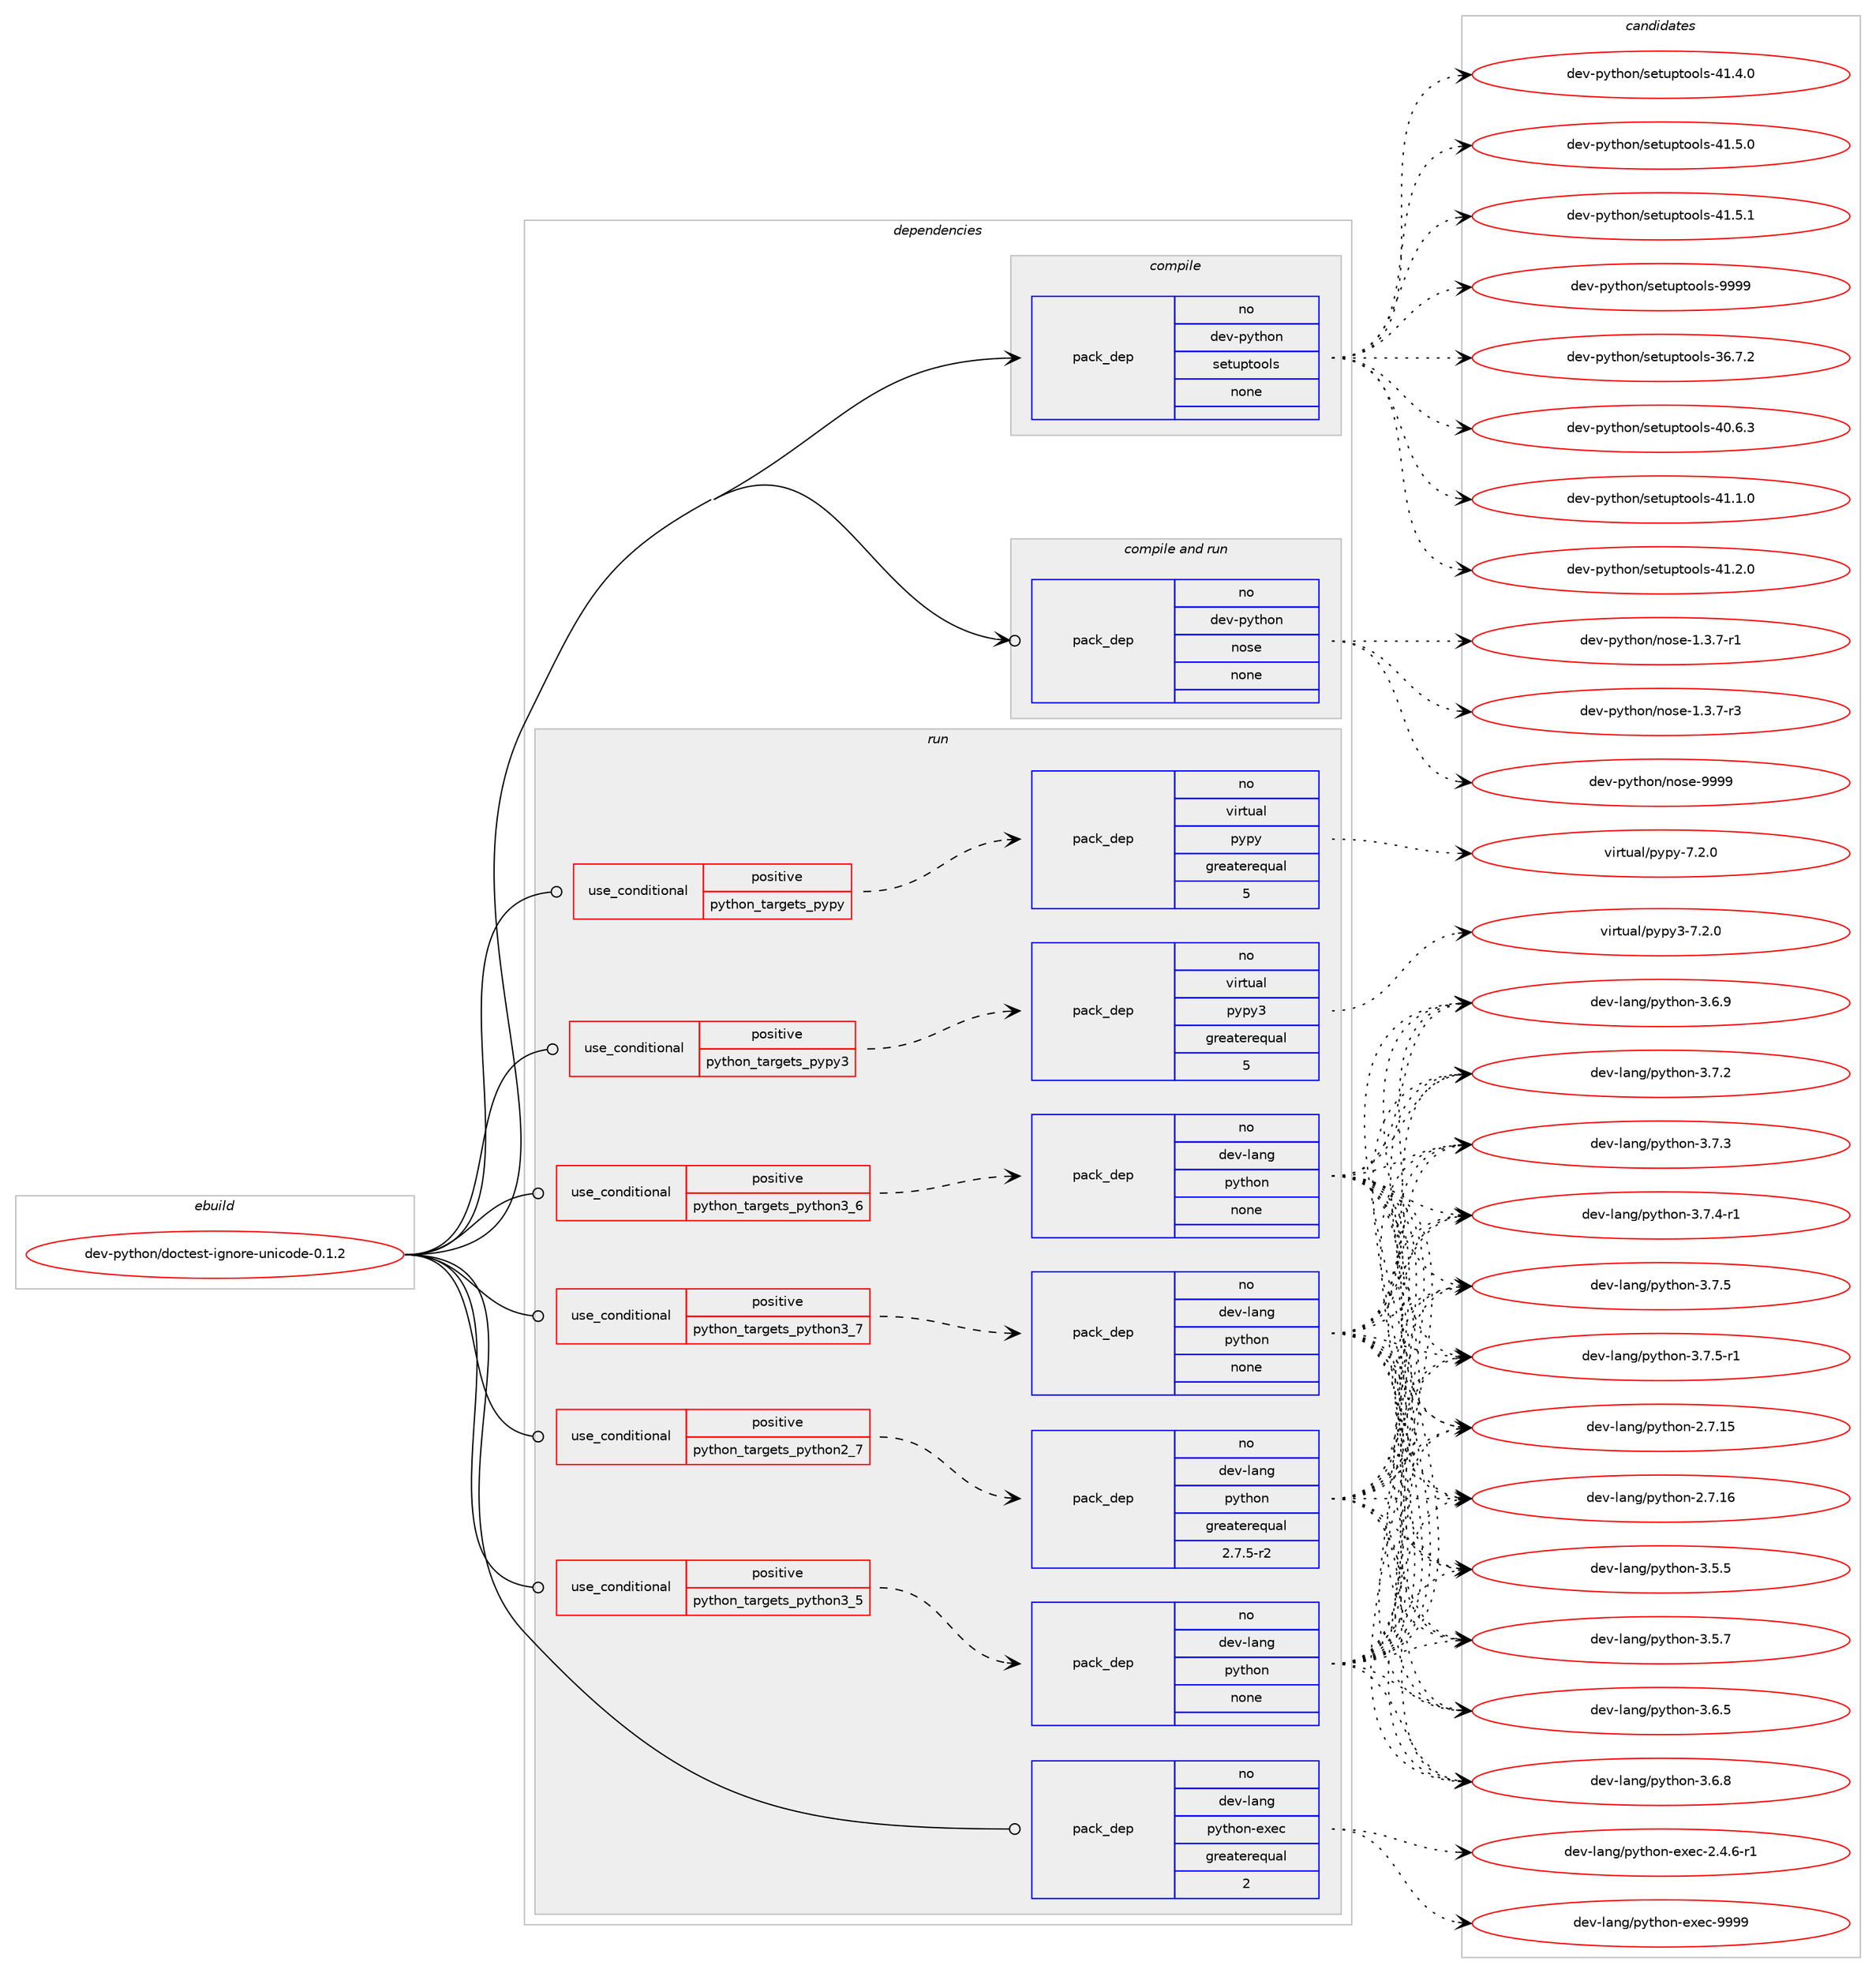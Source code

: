 digraph prolog {

# *************
# Graph options
# *************

newrank=true;
concentrate=true;
compound=true;
graph [rankdir=LR,fontname=Helvetica,fontsize=10,ranksep=1.5];#, ranksep=2.5, nodesep=0.2];
edge  [arrowhead=vee];
node  [fontname=Helvetica,fontsize=10];

# **********
# The ebuild
# **********

subgraph cluster_leftcol {
color=gray;
rank=same;
label=<<i>ebuild</i>>;
id [label="dev-python/doctest-ignore-unicode-0.1.2", color=red, width=4, href="../dev-python/doctest-ignore-unicode-0.1.2.svg"];
}

# ****************
# The dependencies
# ****************

subgraph cluster_midcol {
color=gray;
label=<<i>dependencies</i>>;
subgraph cluster_compile {
fillcolor="#eeeeee";
style=filled;
label=<<i>compile</i>>;
subgraph pack452063 {
dependency602606 [label=<<TABLE BORDER="0" CELLBORDER="1" CELLSPACING="0" CELLPADDING="4" WIDTH="220"><TR><TD ROWSPAN="6" CELLPADDING="30">pack_dep</TD></TR><TR><TD WIDTH="110">no</TD></TR><TR><TD>dev-python</TD></TR><TR><TD>setuptools</TD></TR><TR><TD>none</TD></TR><TR><TD></TD></TR></TABLE>>, shape=none, color=blue];
}
id:e -> dependency602606:w [weight=20,style="solid",arrowhead="vee"];
}
subgraph cluster_compileandrun {
fillcolor="#eeeeee";
style=filled;
label=<<i>compile and run</i>>;
subgraph pack452064 {
dependency602607 [label=<<TABLE BORDER="0" CELLBORDER="1" CELLSPACING="0" CELLPADDING="4" WIDTH="220"><TR><TD ROWSPAN="6" CELLPADDING="30">pack_dep</TD></TR><TR><TD WIDTH="110">no</TD></TR><TR><TD>dev-python</TD></TR><TR><TD>nose</TD></TR><TR><TD>none</TD></TR><TR><TD></TD></TR></TABLE>>, shape=none, color=blue];
}
id:e -> dependency602607:w [weight=20,style="solid",arrowhead="odotvee"];
}
subgraph cluster_run {
fillcolor="#eeeeee";
style=filled;
label=<<i>run</i>>;
subgraph cond138749 {
dependency602608 [label=<<TABLE BORDER="0" CELLBORDER="1" CELLSPACING="0" CELLPADDING="4"><TR><TD ROWSPAN="3" CELLPADDING="10">use_conditional</TD></TR><TR><TD>positive</TD></TR><TR><TD>python_targets_pypy</TD></TR></TABLE>>, shape=none, color=red];
subgraph pack452065 {
dependency602609 [label=<<TABLE BORDER="0" CELLBORDER="1" CELLSPACING="0" CELLPADDING="4" WIDTH="220"><TR><TD ROWSPAN="6" CELLPADDING="30">pack_dep</TD></TR><TR><TD WIDTH="110">no</TD></TR><TR><TD>virtual</TD></TR><TR><TD>pypy</TD></TR><TR><TD>greaterequal</TD></TR><TR><TD>5</TD></TR></TABLE>>, shape=none, color=blue];
}
dependency602608:e -> dependency602609:w [weight=20,style="dashed",arrowhead="vee"];
}
id:e -> dependency602608:w [weight=20,style="solid",arrowhead="odot"];
subgraph cond138750 {
dependency602610 [label=<<TABLE BORDER="0" CELLBORDER="1" CELLSPACING="0" CELLPADDING="4"><TR><TD ROWSPAN="3" CELLPADDING="10">use_conditional</TD></TR><TR><TD>positive</TD></TR><TR><TD>python_targets_pypy3</TD></TR></TABLE>>, shape=none, color=red];
subgraph pack452066 {
dependency602611 [label=<<TABLE BORDER="0" CELLBORDER="1" CELLSPACING="0" CELLPADDING="4" WIDTH="220"><TR><TD ROWSPAN="6" CELLPADDING="30">pack_dep</TD></TR><TR><TD WIDTH="110">no</TD></TR><TR><TD>virtual</TD></TR><TR><TD>pypy3</TD></TR><TR><TD>greaterequal</TD></TR><TR><TD>5</TD></TR></TABLE>>, shape=none, color=blue];
}
dependency602610:e -> dependency602611:w [weight=20,style="dashed",arrowhead="vee"];
}
id:e -> dependency602610:w [weight=20,style="solid",arrowhead="odot"];
subgraph cond138751 {
dependency602612 [label=<<TABLE BORDER="0" CELLBORDER="1" CELLSPACING="0" CELLPADDING="4"><TR><TD ROWSPAN="3" CELLPADDING="10">use_conditional</TD></TR><TR><TD>positive</TD></TR><TR><TD>python_targets_python2_7</TD></TR></TABLE>>, shape=none, color=red];
subgraph pack452067 {
dependency602613 [label=<<TABLE BORDER="0" CELLBORDER="1" CELLSPACING="0" CELLPADDING="4" WIDTH="220"><TR><TD ROWSPAN="6" CELLPADDING="30">pack_dep</TD></TR><TR><TD WIDTH="110">no</TD></TR><TR><TD>dev-lang</TD></TR><TR><TD>python</TD></TR><TR><TD>greaterequal</TD></TR><TR><TD>2.7.5-r2</TD></TR></TABLE>>, shape=none, color=blue];
}
dependency602612:e -> dependency602613:w [weight=20,style="dashed",arrowhead="vee"];
}
id:e -> dependency602612:w [weight=20,style="solid",arrowhead="odot"];
subgraph cond138752 {
dependency602614 [label=<<TABLE BORDER="0" CELLBORDER="1" CELLSPACING="0" CELLPADDING="4"><TR><TD ROWSPAN="3" CELLPADDING="10">use_conditional</TD></TR><TR><TD>positive</TD></TR><TR><TD>python_targets_python3_5</TD></TR></TABLE>>, shape=none, color=red];
subgraph pack452068 {
dependency602615 [label=<<TABLE BORDER="0" CELLBORDER="1" CELLSPACING="0" CELLPADDING="4" WIDTH="220"><TR><TD ROWSPAN="6" CELLPADDING="30">pack_dep</TD></TR><TR><TD WIDTH="110">no</TD></TR><TR><TD>dev-lang</TD></TR><TR><TD>python</TD></TR><TR><TD>none</TD></TR><TR><TD></TD></TR></TABLE>>, shape=none, color=blue];
}
dependency602614:e -> dependency602615:w [weight=20,style="dashed",arrowhead="vee"];
}
id:e -> dependency602614:w [weight=20,style="solid",arrowhead="odot"];
subgraph cond138753 {
dependency602616 [label=<<TABLE BORDER="0" CELLBORDER="1" CELLSPACING="0" CELLPADDING="4"><TR><TD ROWSPAN="3" CELLPADDING="10">use_conditional</TD></TR><TR><TD>positive</TD></TR><TR><TD>python_targets_python3_6</TD></TR></TABLE>>, shape=none, color=red];
subgraph pack452069 {
dependency602617 [label=<<TABLE BORDER="0" CELLBORDER="1" CELLSPACING="0" CELLPADDING="4" WIDTH="220"><TR><TD ROWSPAN="6" CELLPADDING="30">pack_dep</TD></TR><TR><TD WIDTH="110">no</TD></TR><TR><TD>dev-lang</TD></TR><TR><TD>python</TD></TR><TR><TD>none</TD></TR><TR><TD></TD></TR></TABLE>>, shape=none, color=blue];
}
dependency602616:e -> dependency602617:w [weight=20,style="dashed",arrowhead="vee"];
}
id:e -> dependency602616:w [weight=20,style="solid",arrowhead="odot"];
subgraph cond138754 {
dependency602618 [label=<<TABLE BORDER="0" CELLBORDER="1" CELLSPACING="0" CELLPADDING="4"><TR><TD ROWSPAN="3" CELLPADDING="10">use_conditional</TD></TR><TR><TD>positive</TD></TR><TR><TD>python_targets_python3_7</TD></TR></TABLE>>, shape=none, color=red];
subgraph pack452070 {
dependency602619 [label=<<TABLE BORDER="0" CELLBORDER="1" CELLSPACING="0" CELLPADDING="4" WIDTH="220"><TR><TD ROWSPAN="6" CELLPADDING="30">pack_dep</TD></TR><TR><TD WIDTH="110">no</TD></TR><TR><TD>dev-lang</TD></TR><TR><TD>python</TD></TR><TR><TD>none</TD></TR><TR><TD></TD></TR></TABLE>>, shape=none, color=blue];
}
dependency602618:e -> dependency602619:w [weight=20,style="dashed",arrowhead="vee"];
}
id:e -> dependency602618:w [weight=20,style="solid",arrowhead="odot"];
subgraph pack452071 {
dependency602620 [label=<<TABLE BORDER="0" CELLBORDER="1" CELLSPACING="0" CELLPADDING="4" WIDTH="220"><TR><TD ROWSPAN="6" CELLPADDING="30">pack_dep</TD></TR><TR><TD WIDTH="110">no</TD></TR><TR><TD>dev-lang</TD></TR><TR><TD>python-exec</TD></TR><TR><TD>greaterequal</TD></TR><TR><TD>2</TD></TR></TABLE>>, shape=none, color=blue];
}
id:e -> dependency602620:w [weight=20,style="solid",arrowhead="odot"];
}
}

# **************
# The candidates
# **************

subgraph cluster_choices {
rank=same;
color=gray;
label=<<i>candidates</i>>;

subgraph choice452063 {
color=black;
nodesep=1;
choice100101118451121211161041111104711510111611711211611111110811545515446554650 [label="dev-python/setuptools-36.7.2", color=red, width=4,href="../dev-python/setuptools-36.7.2.svg"];
choice100101118451121211161041111104711510111611711211611111110811545524846544651 [label="dev-python/setuptools-40.6.3", color=red, width=4,href="../dev-python/setuptools-40.6.3.svg"];
choice100101118451121211161041111104711510111611711211611111110811545524946494648 [label="dev-python/setuptools-41.1.0", color=red, width=4,href="../dev-python/setuptools-41.1.0.svg"];
choice100101118451121211161041111104711510111611711211611111110811545524946504648 [label="dev-python/setuptools-41.2.0", color=red, width=4,href="../dev-python/setuptools-41.2.0.svg"];
choice100101118451121211161041111104711510111611711211611111110811545524946524648 [label="dev-python/setuptools-41.4.0", color=red, width=4,href="../dev-python/setuptools-41.4.0.svg"];
choice100101118451121211161041111104711510111611711211611111110811545524946534648 [label="dev-python/setuptools-41.5.0", color=red, width=4,href="../dev-python/setuptools-41.5.0.svg"];
choice100101118451121211161041111104711510111611711211611111110811545524946534649 [label="dev-python/setuptools-41.5.1", color=red, width=4,href="../dev-python/setuptools-41.5.1.svg"];
choice10010111845112121116104111110471151011161171121161111111081154557575757 [label="dev-python/setuptools-9999", color=red, width=4,href="../dev-python/setuptools-9999.svg"];
dependency602606:e -> choice100101118451121211161041111104711510111611711211611111110811545515446554650:w [style=dotted,weight="100"];
dependency602606:e -> choice100101118451121211161041111104711510111611711211611111110811545524846544651:w [style=dotted,weight="100"];
dependency602606:e -> choice100101118451121211161041111104711510111611711211611111110811545524946494648:w [style=dotted,weight="100"];
dependency602606:e -> choice100101118451121211161041111104711510111611711211611111110811545524946504648:w [style=dotted,weight="100"];
dependency602606:e -> choice100101118451121211161041111104711510111611711211611111110811545524946524648:w [style=dotted,weight="100"];
dependency602606:e -> choice100101118451121211161041111104711510111611711211611111110811545524946534648:w [style=dotted,weight="100"];
dependency602606:e -> choice100101118451121211161041111104711510111611711211611111110811545524946534649:w [style=dotted,weight="100"];
dependency602606:e -> choice10010111845112121116104111110471151011161171121161111111081154557575757:w [style=dotted,weight="100"];
}
subgraph choice452064 {
color=black;
nodesep=1;
choice10010111845112121116104111110471101111151014549465146554511449 [label="dev-python/nose-1.3.7-r1", color=red, width=4,href="../dev-python/nose-1.3.7-r1.svg"];
choice10010111845112121116104111110471101111151014549465146554511451 [label="dev-python/nose-1.3.7-r3", color=red, width=4,href="../dev-python/nose-1.3.7-r3.svg"];
choice10010111845112121116104111110471101111151014557575757 [label="dev-python/nose-9999", color=red, width=4,href="../dev-python/nose-9999.svg"];
dependency602607:e -> choice10010111845112121116104111110471101111151014549465146554511449:w [style=dotted,weight="100"];
dependency602607:e -> choice10010111845112121116104111110471101111151014549465146554511451:w [style=dotted,weight="100"];
dependency602607:e -> choice10010111845112121116104111110471101111151014557575757:w [style=dotted,weight="100"];
}
subgraph choice452065 {
color=black;
nodesep=1;
choice1181051141161179710847112121112121455546504648 [label="virtual/pypy-7.2.0", color=red, width=4,href="../virtual/pypy-7.2.0.svg"];
dependency602609:e -> choice1181051141161179710847112121112121455546504648:w [style=dotted,weight="100"];
}
subgraph choice452066 {
color=black;
nodesep=1;
choice118105114116117971084711212111212151455546504648 [label="virtual/pypy3-7.2.0", color=red, width=4,href="../virtual/pypy3-7.2.0.svg"];
dependency602611:e -> choice118105114116117971084711212111212151455546504648:w [style=dotted,weight="100"];
}
subgraph choice452067 {
color=black;
nodesep=1;
choice10010111845108971101034711212111610411111045504655464953 [label="dev-lang/python-2.7.15", color=red, width=4,href="../dev-lang/python-2.7.15.svg"];
choice10010111845108971101034711212111610411111045504655464954 [label="dev-lang/python-2.7.16", color=red, width=4,href="../dev-lang/python-2.7.16.svg"];
choice100101118451089711010347112121116104111110455146534653 [label="dev-lang/python-3.5.5", color=red, width=4,href="../dev-lang/python-3.5.5.svg"];
choice100101118451089711010347112121116104111110455146534655 [label="dev-lang/python-3.5.7", color=red, width=4,href="../dev-lang/python-3.5.7.svg"];
choice100101118451089711010347112121116104111110455146544653 [label="dev-lang/python-3.6.5", color=red, width=4,href="../dev-lang/python-3.6.5.svg"];
choice100101118451089711010347112121116104111110455146544656 [label="dev-lang/python-3.6.8", color=red, width=4,href="../dev-lang/python-3.6.8.svg"];
choice100101118451089711010347112121116104111110455146544657 [label="dev-lang/python-3.6.9", color=red, width=4,href="../dev-lang/python-3.6.9.svg"];
choice100101118451089711010347112121116104111110455146554650 [label="dev-lang/python-3.7.2", color=red, width=4,href="../dev-lang/python-3.7.2.svg"];
choice100101118451089711010347112121116104111110455146554651 [label="dev-lang/python-3.7.3", color=red, width=4,href="../dev-lang/python-3.7.3.svg"];
choice1001011184510897110103471121211161041111104551465546524511449 [label="dev-lang/python-3.7.4-r1", color=red, width=4,href="../dev-lang/python-3.7.4-r1.svg"];
choice100101118451089711010347112121116104111110455146554653 [label="dev-lang/python-3.7.5", color=red, width=4,href="../dev-lang/python-3.7.5.svg"];
choice1001011184510897110103471121211161041111104551465546534511449 [label="dev-lang/python-3.7.5-r1", color=red, width=4,href="../dev-lang/python-3.7.5-r1.svg"];
dependency602613:e -> choice10010111845108971101034711212111610411111045504655464953:w [style=dotted,weight="100"];
dependency602613:e -> choice10010111845108971101034711212111610411111045504655464954:w [style=dotted,weight="100"];
dependency602613:e -> choice100101118451089711010347112121116104111110455146534653:w [style=dotted,weight="100"];
dependency602613:e -> choice100101118451089711010347112121116104111110455146534655:w [style=dotted,weight="100"];
dependency602613:e -> choice100101118451089711010347112121116104111110455146544653:w [style=dotted,weight="100"];
dependency602613:e -> choice100101118451089711010347112121116104111110455146544656:w [style=dotted,weight="100"];
dependency602613:e -> choice100101118451089711010347112121116104111110455146544657:w [style=dotted,weight="100"];
dependency602613:e -> choice100101118451089711010347112121116104111110455146554650:w [style=dotted,weight="100"];
dependency602613:e -> choice100101118451089711010347112121116104111110455146554651:w [style=dotted,weight="100"];
dependency602613:e -> choice1001011184510897110103471121211161041111104551465546524511449:w [style=dotted,weight="100"];
dependency602613:e -> choice100101118451089711010347112121116104111110455146554653:w [style=dotted,weight="100"];
dependency602613:e -> choice1001011184510897110103471121211161041111104551465546534511449:w [style=dotted,weight="100"];
}
subgraph choice452068 {
color=black;
nodesep=1;
choice10010111845108971101034711212111610411111045504655464953 [label="dev-lang/python-2.7.15", color=red, width=4,href="../dev-lang/python-2.7.15.svg"];
choice10010111845108971101034711212111610411111045504655464954 [label="dev-lang/python-2.7.16", color=red, width=4,href="../dev-lang/python-2.7.16.svg"];
choice100101118451089711010347112121116104111110455146534653 [label="dev-lang/python-3.5.5", color=red, width=4,href="../dev-lang/python-3.5.5.svg"];
choice100101118451089711010347112121116104111110455146534655 [label="dev-lang/python-3.5.7", color=red, width=4,href="../dev-lang/python-3.5.7.svg"];
choice100101118451089711010347112121116104111110455146544653 [label="dev-lang/python-3.6.5", color=red, width=4,href="../dev-lang/python-3.6.5.svg"];
choice100101118451089711010347112121116104111110455146544656 [label="dev-lang/python-3.6.8", color=red, width=4,href="../dev-lang/python-3.6.8.svg"];
choice100101118451089711010347112121116104111110455146544657 [label="dev-lang/python-3.6.9", color=red, width=4,href="../dev-lang/python-3.6.9.svg"];
choice100101118451089711010347112121116104111110455146554650 [label="dev-lang/python-3.7.2", color=red, width=4,href="../dev-lang/python-3.7.2.svg"];
choice100101118451089711010347112121116104111110455146554651 [label="dev-lang/python-3.7.3", color=red, width=4,href="../dev-lang/python-3.7.3.svg"];
choice1001011184510897110103471121211161041111104551465546524511449 [label="dev-lang/python-3.7.4-r1", color=red, width=4,href="../dev-lang/python-3.7.4-r1.svg"];
choice100101118451089711010347112121116104111110455146554653 [label="dev-lang/python-3.7.5", color=red, width=4,href="../dev-lang/python-3.7.5.svg"];
choice1001011184510897110103471121211161041111104551465546534511449 [label="dev-lang/python-3.7.5-r1", color=red, width=4,href="../dev-lang/python-3.7.5-r1.svg"];
dependency602615:e -> choice10010111845108971101034711212111610411111045504655464953:w [style=dotted,weight="100"];
dependency602615:e -> choice10010111845108971101034711212111610411111045504655464954:w [style=dotted,weight="100"];
dependency602615:e -> choice100101118451089711010347112121116104111110455146534653:w [style=dotted,weight="100"];
dependency602615:e -> choice100101118451089711010347112121116104111110455146534655:w [style=dotted,weight="100"];
dependency602615:e -> choice100101118451089711010347112121116104111110455146544653:w [style=dotted,weight="100"];
dependency602615:e -> choice100101118451089711010347112121116104111110455146544656:w [style=dotted,weight="100"];
dependency602615:e -> choice100101118451089711010347112121116104111110455146544657:w [style=dotted,weight="100"];
dependency602615:e -> choice100101118451089711010347112121116104111110455146554650:w [style=dotted,weight="100"];
dependency602615:e -> choice100101118451089711010347112121116104111110455146554651:w [style=dotted,weight="100"];
dependency602615:e -> choice1001011184510897110103471121211161041111104551465546524511449:w [style=dotted,weight="100"];
dependency602615:e -> choice100101118451089711010347112121116104111110455146554653:w [style=dotted,weight="100"];
dependency602615:e -> choice1001011184510897110103471121211161041111104551465546534511449:w [style=dotted,weight="100"];
}
subgraph choice452069 {
color=black;
nodesep=1;
choice10010111845108971101034711212111610411111045504655464953 [label="dev-lang/python-2.7.15", color=red, width=4,href="../dev-lang/python-2.7.15.svg"];
choice10010111845108971101034711212111610411111045504655464954 [label="dev-lang/python-2.7.16", color=red, width=4,href="../dev-lang/python-2.7.16.svg"];
choice100101118451089711010347112121116104111110455146534653 [label="dev-lang/python-3.5.5", color=red, width=4,href="../dev-lang/python-3.5.5.svg"];
choice100101118451089711010347112121116104111110455146534655 [label="dev-lang/python-3.5.7", color=red, width=4,href="../dev-lang/python-3.5.7.svg"];
choice100101118451089711010347112121116104111110455146544653 [label="dev-lang/python-3.6.5", color=red, width=4,href="../dev-lang/python-3.6.5.svg"];
choice100101118451089711010347112121116104111110455146544656 [label="dev-lang/python-3.6.8", color=red, width=4,href="../dev-lang/python-3.6.8.svg"];
choice100101118451089711010347112121116104111110455146544657 [label="dev-lang/python-3.6.9", color=red, width=4,href="../dev-lang/python-3.6.9.svg"];
choice100101118451089711010347112121116104111110455146554650 [label="dev-lang/python-3.7.2", color=red, width=4,href="../dev-lang/python-3.7.2.svg"];
choice100101118451089711010347112121116104111110455146554651 [label="dev-lang/python-3.7.3", color=red, width=4,href="../dev-lang/python-3.7.3.svg"];
choice1001011184510897110103471121211161041111104551465546524511449 [label="dev-lang/python-3.7.4-r1", color=red, width=4,href="../dev-lang/python-3.7.4-r1.svg"];
choice100101118451089711010347112121116104111110455146554653 [label="dev-lang/python-3.7.5", color=red, width=4,href="../dev-lang/python-3.7.5.svg"];
choice1001011184510897110103471121211161041111104551465546534511449 [label="dev-lang/python-3.7.5-r1", color=red, width=4,href="../dev-lang/python-3.7.5-r1.svg"];
dependency602617:e -> choice10010111845108971101034711212111610411111045504655464953:w [style=dotted,weight="100"];
dependency602617:e -> choice10010111845108971101034711212111610411111045504655464954:w [style=dotted,weight="100"];
dependency602617:e -> choice100101118451089711010347112121116104111110455146534653:w [style=dotted,weight="100"];
dependency602617:e -> choice100101118451089711010347112121116104111110455146534655:w [style=dotted,weight="100"];
dependency602617:e -> choice100101118451089711010347112121116104111110455146544653:w [style=dotted,weight="100"];
dependency602617:e -> choice100101118451089711010347112121116104111110455146544656:w [style=dotted,weight="100"];
dependency602617:e -> choice100101118451089711010347112121116104111110455146544657:w [style=dotted,weight="100"];
dependency602617:e -> choice100101118451089711010347112121116104111110455146554650:w [style=dotted,weight="100"];
dependency602617:e -> choice100101118451089711010347112121116104111110455146554651:w [style=dotted,weight="100"];
dependency602617:e -> choice1001011184510897110103471121211161041111104551465546524511449:w [style=dotted,weight="100"];
dependency602617:e -> choice100101118451089711010347112121116104111110455146554653:w [style=dotted,weight="100"];
dependency602617:e -> choice1001011184510897110103471121211161041111104551465546534511449:w [style=dotted,weight="100"];
}
subgraph choice452070 {
color=black;
nodesep=1;
choice10010111845108971101034711212111610411111045504655464953 [label="dev-lang/python-2.7.15", color=red, width=4,href="../dev-lang/python-2.7.15.svg"];
choice10010111845108971101034711212111610411111045504655464954 [label="dev-lang/python-2.7.16", color=red, width=4,href="../dev-lang/python-2.7.16.svg"];
choice100101118451089711010347112121116104111110455146534653 [label="dev-lang/python-3.5.5", color=red, width=4,href="../dev-lang/python-3.5.5.svg"];
choice100101118451089711010347112121116104111110455146534655 [label="dev-lang/python-3.5.7", color=red, width=4,href="../dev-lang/python-3.5.7.svg"];
choice100101118451089711010347112121116104111110455146544653 [label="dev-lang/python-3.6.5", color=red, width=4,href="../dev-lang/python-3.6.5.svg"];
choice100101118451089711010347112121116104111110455146544656 [label="dev-lang/python-3.6.8", color=red, width=4,href="../dev-lang/python-3.6.8.svg"];
choice100101118451089711010347112121116104111110455146544657 [label="dev-lang/python-3.6.9", color=red, width=4,href="../dev-lang/python-3.6.9.svg"];
choice100101118451089711010347112121116104111110455146554650 [label="dev-lang/python-3.7.2", color=red, width=4,href="../dev-lang/python-3.7.2.svg"];
choice100101118451089711010347112121116104111110455146554651 [label="dev-lang/python-3.7.3", color=red, width=4,href="../dev-lang/python-3.7.3.svg"];
choice1001011184510897110103471121211161041111104551465546524511449 [label="dev-lang/python-3.7.4-r1", color=red, width=4,href="../dev-lang/python-3.7.4-r1.svg"];
choice100101118451089711010347112121116104111110455146554653 [label="dev-lang/python-3.7.5", color=red, width=4,href="../dev-lang/python-3.7.5.svg"];
choice1001011184510897110103471121211161041111104551465546534511449 [label="dev-lang/python-3.7.5-r1", color=red, width=4,href="../dev-lang/python-3.7.5-r1.svg"];
dependency602619:e -> choice10010111845108971101034711212111610411111045504655464953:w [style=dotted,weight="100"];
dependency602619:e -> choice10010111845108971101034711212111610411111045504655464954:w [style=dotted,weight="100"];
dependency602619:e -> choice100101118451089711010347112121116104111110455146534653:w [style=dotted,weight="100"];
dependency602619:e -> choice100101118451089711010347112121116104111110455146534655:w [style=dotted,weight="100"];
dependency602619:e -> choice100101118451089711010347112121116104111110455146544653:w [style=dotted,weight="100"];
dependency602619:e -> choice100101118451089711010347112121116104111110455146544656:w [style=dotted,weight="100"];
dependency602619:e -> choice100101118451089711010347112121116104111110455146544657:w [style=dotted,weight="100"];
dependency602619:e -> choice100101118451089711010347112121116104111110455146554650:w [style=dotted,weight="100"];
dependency602619:e -> choice100101118451089711010347112121116104111110455146554651:w [style=dotted,weight="100"];
dependency602619:e -> choice1001011184510897110103471121211161041111104551465546524511449:w [style=dotted,weight="100"];
dependency602619:e -> choice100101118451089711010347112121116104111110455146554653:w [style=dotted,weight="100"];
dependency602619:e -> choice1001011184510897110103471121211161041111104551465546534511449:w [style=dotted,weight="100"];
}
subgraph choice452071 {
color=black;
nodesep=1;
choice10010111845108971101034711212111610411111045101120101994550465246544511449 [label="dev-lang/python-exec-2.4.6-r1", color=red, width=4,href="../dev-lang/python-exec-2.4.6-r1.svg"];
choice10010111845108971101034711212111610411111045101120101994557575757 [label="dev-lang/python-exec-9999", color=red, width=4,href="../dev-lang/python-exec-9999.svg"];
dependency602620:e -> choice10010111845108971101034711212111610411111045101120101994550465246544511449:w [style=dotted,weight="100"];
dependency602620:e -> choice10010111845108971101034711212111610411111045101120101994557575757:w [style=dotted,weight="100"];
}
}

}
